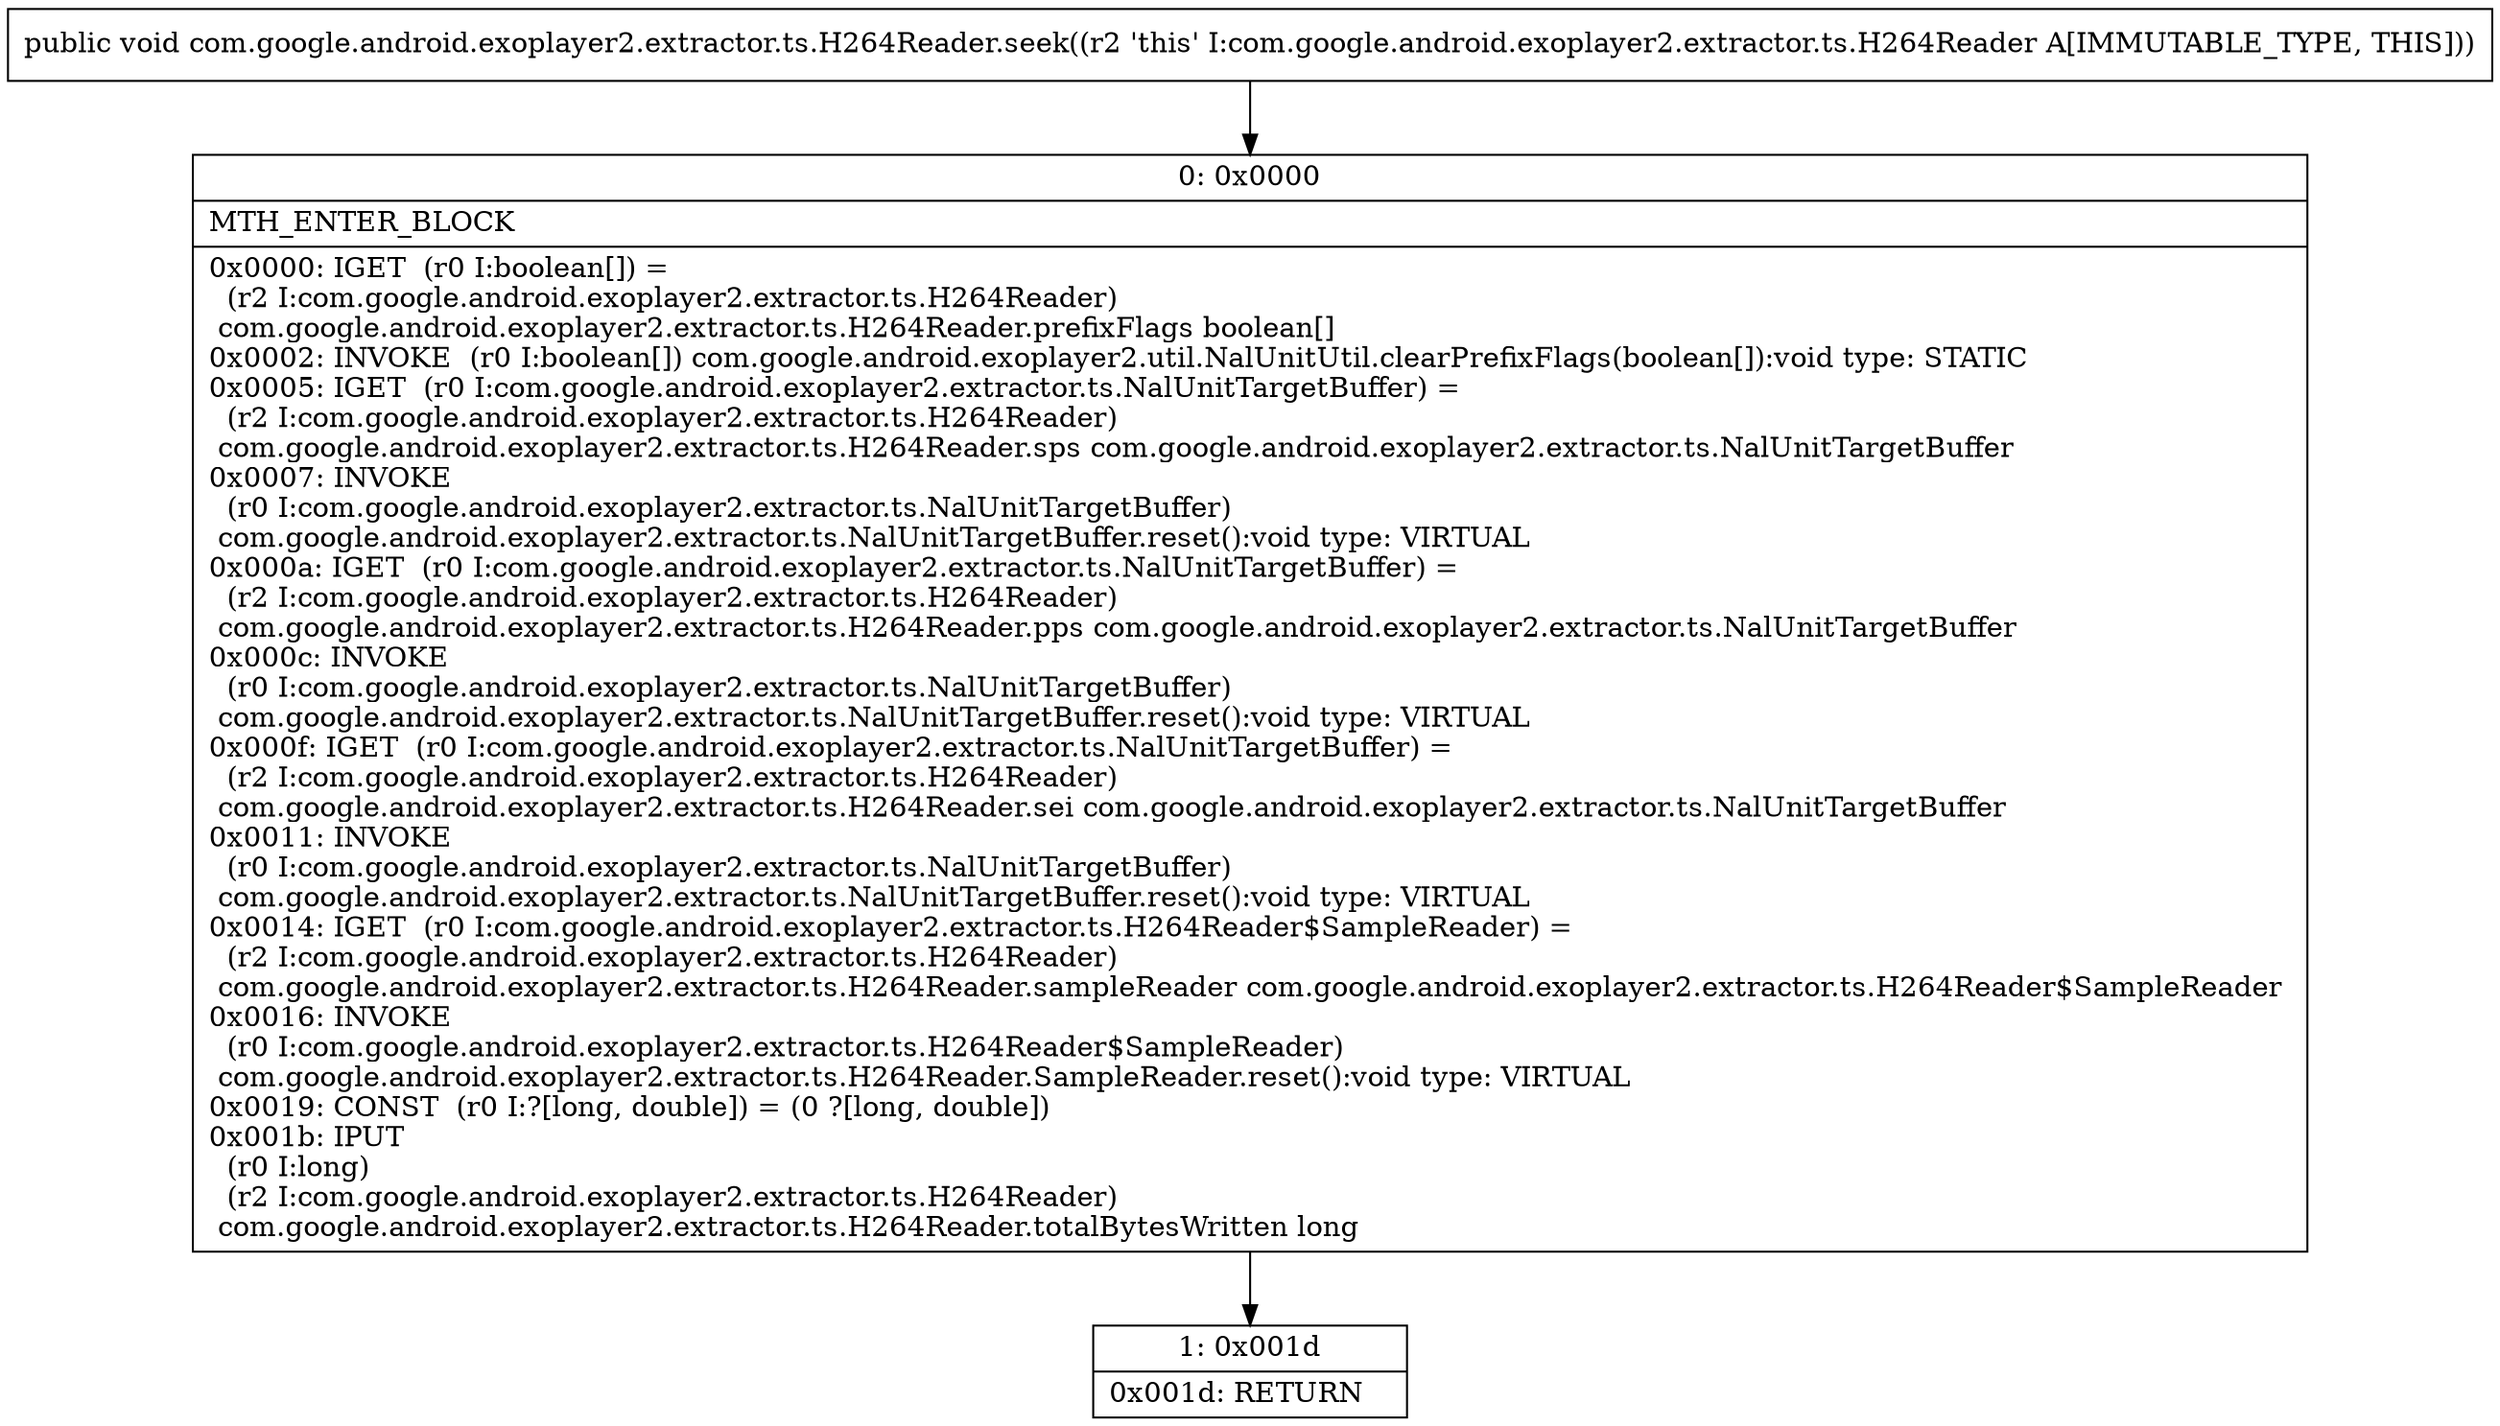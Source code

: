 digraph "CFG forcom.google.android.exoplayer2.extractor.ts.H264Reader.seek()V" {
Node_0 [shape=record,label="{0\:\ 0x0000|MTH_ENTER_BLOCK\l|0x0000: IGET  (r0 I:boolean[]) = \l  (r2 I:com.google.android.exoplayer2.extractor.ts.H264Reader)\l com.google.android.exoplayer2.extractor.ts.H264Reader.prefixFlags boolean[] \l0x0002: INVOKE  (r0 I:boolean[]) com.google.android.exoplayer2.util.NalUnitUtil.clearPrefixFlags(boolean[]):void type: STATIC \l0x0005: IGET  (r0 I:com.google.android.exoplayer2.extractor.ts.NalUnitTargetBuffer) = \l  (r2 I:com.google.android.exoplayer2.extractor.ts.H264Reader)\l com.google.android.exoplayer2.extractor.ts.H264Reader.sps com.google.android.exoplayer2.extractor.ts.NalUnitTargetBuffer \l0x0007: INVOKE  \l  (r0 I:com.google.android.exoplayer2.extractor.ts.NalUnitTargetBuffer)\l com.google.android.exoplayer2.extractor.ts.NalUnitTargetBuffer.reset():void type: VIRTUAL \l0x000a: IGET  (r0 I:com.google.android.exoplayer2.extractor.ts.NalUnitTargetBuffer) = \l  (r2 I:com.google.android.exoplayer2.extractor.ts.H264Reader)\l com.google.android.exoplayer2.extractor.ts.H264Reader.pps com.google.android.exoplayer2.extractor.ts.NalUnitTargetBuffer \l0x000c: INVOKE  \l  (r0 I:com.google.android.exoplayer2.extractor.ts.NalUnitTargetBuffer)\l com.google.android.exoplayer2.extractor.ts.NalUnitTargetBuffer.reset():void type: VIRTUAL \l0x000f: IGET  (r0 I:com.google.android.exoplayer2.extractor.ts.NalUnitTargetBuffer) = \l  (r2 I:com.google.android.exoplayer2.extractor.ts.H264Reader)\l com.google.android.exoplayer2.extractor.ts.H264Reader.sei com.google.android.exoplayer2.extractor.ts.NalUnitTargetBuffer \l0x0011: INVOKE  \l  (r0 I:com.google.android.exoplayer2.extractor.ts.NalUnitTargetBuffer)\l com.google.android.exoplayer2.extractor.ts.NalUnitTargetBuffer.reset():void type: VIRTUAL \l0x0014: IGET  (r0 I:com.google.android.exoplayer2.extractor.ts.H264Reader$SampleReader) = \l  (r2 I:com.google.android.exoplayer2.extractor.ts.H264Reader)\l com.google.android.exoplayer2.extractor.ts.H264Reader.sampleReader com.google.android.exoplayer2.extractor.ts.H264Reader$SampleReader \l0x0016: INVOKE  \l  (r0 I:com.google.android.exoplayer2.extractor.ts.H264Reader$SampleReader)\l com.google.android.exoplayer2.extractor.ts.H264Reader.SampleReader.reset():void type: VIRTUAL \l0x0019: CONST  (r0 I:?[long, double]) = (0 ?[long, double]) \l0x001b: IPUT  \l  (r0 I:long)\l  (r2 I:com.google.android.exoplayer2.extractor.ts.H264Reader)\l com.google.android.exoplayer2.extractor.ts.H264Reader.totalBytesWritten long \l}"];
Node_1 [shape=record,label="{1\:\ 0x001d|0x001d: RETURN   \l}"];
MethodNode[shape=record,label="{public void com.google.android.exoplayer2.extractor.ts.H264Reader.seek((r2 'this' I:com.google.android.exoplayer2.extractor.ts.H264Reader A[IMMUTABLE_TYPE, THIS])) }"];
MethodNode -> Node_0;
Node_0 -> Node_1;
}

